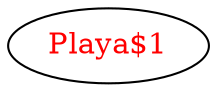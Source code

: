 digraph dependencyGraph {
 concentrate=true;
 ranksep="2.0";
 rankdir="LR"; 
 splines="ortho";
"Playa$1" [fontcolor="red"];
}